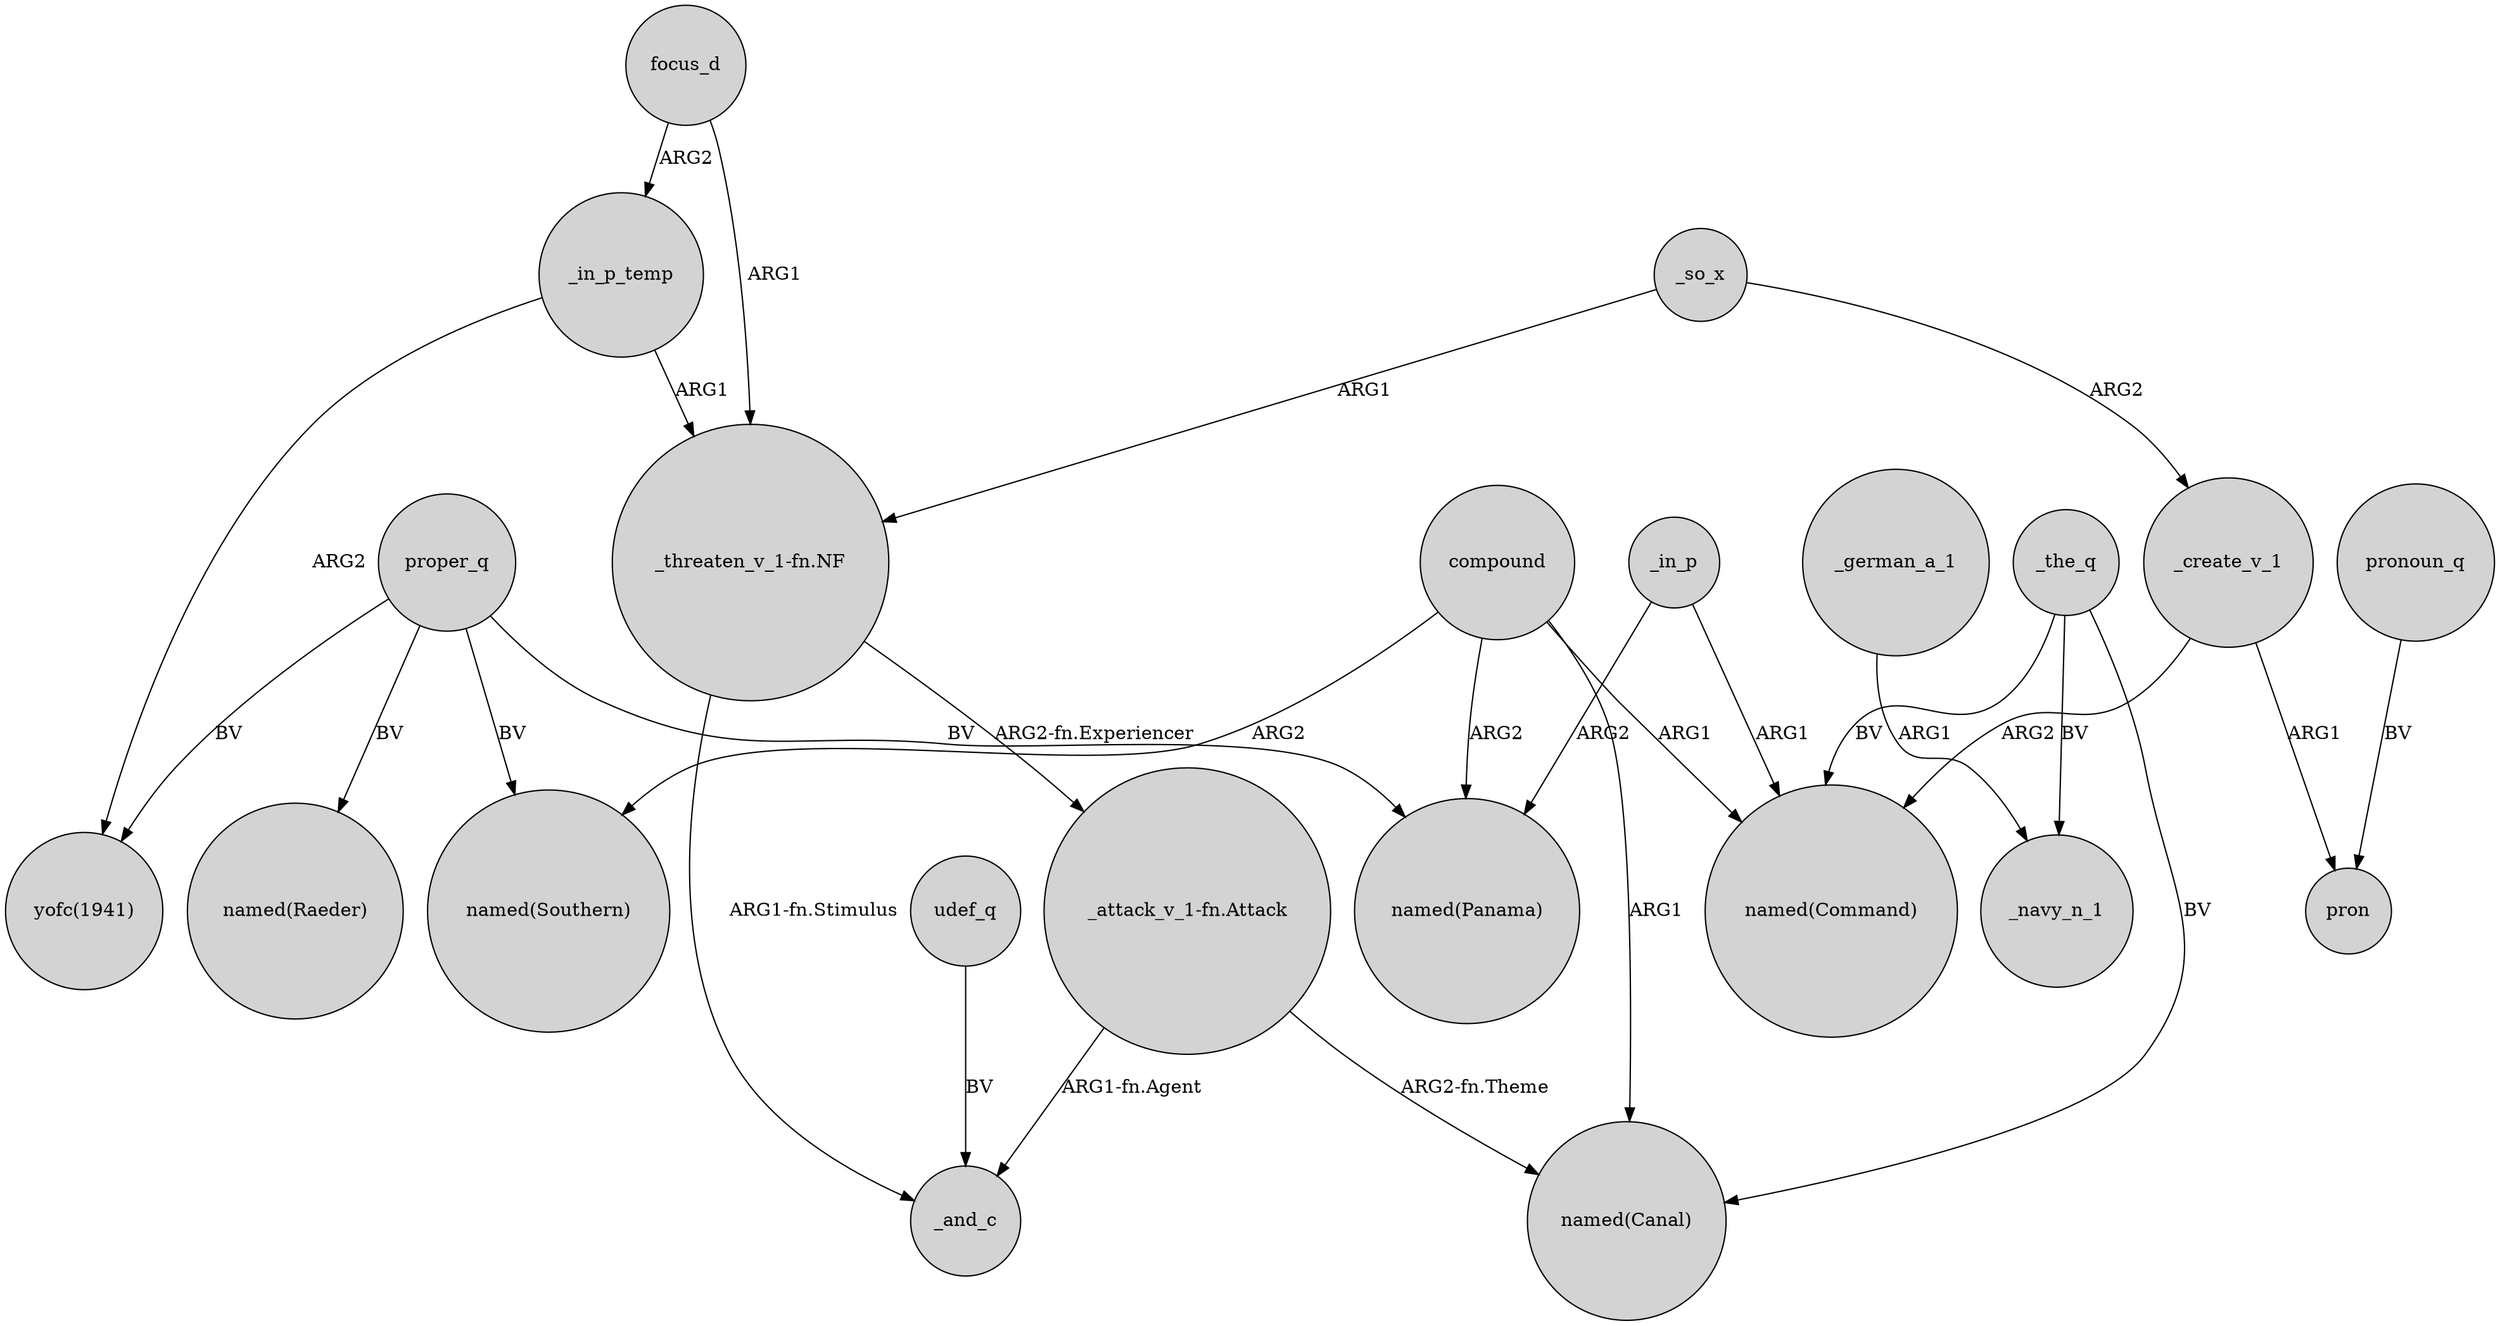 digraph {
	node [shape=circle style=filled]
	focus_d -> _in_p_temp [label=ARG2]
	_in_p_temp -> "yofc(1941)" [label=ARG2]
	proper_q -> "named(Raeder)" [label=BV]
	_german_a_1 -> _navy_n_1 [label=ARG1]
	"_attack_v_1-fn.Attack" -> "named(Canal)" [label="ARG2-fn.Theme"]
	compound -> "named(Southern)" [label=ARG2]
	"_threaten_v_1-fn.NF" -> "_attack_v_1-fn.Attack" [label="ARG2-fn.Experiencer"]
	_in_p -> "named(Panama)" [label=ARG2]
	proper_q -> "named(Panama)" [label=BV]
	_in_p_temp -> "_threaten_v_1-fn.NF" [label=ARG1]
	_the_q -> _navy_n_1 [label=BV]
	"_threaten_v_1-fn.NF" -> _and_c [label="ARG1-fn.Stimulus"]
	_so_x -> _create_v_1 [label=ARG2]
	pronoun_q -> pron [label=BV]
	proper_q -> "named(Southern)" [label=BV]
	compound -> "named(Panama)" [label=ARG2]
	_in_p -> "named(Command)" [label=ARG1]
	_the_q -> "named(Command)" [label=BV]
	focus_d -> "_threaten_v_1-fn.NF" [label=ARG1]
	_create_v_1 -> "named(Command)" [label=ARG2]
	_the_q -> "named(Canal)" [label=BV]
	proper_q -> "yofc(1941)" [label=BV]
	_create_v_1 -> pron [label=ARG1]
	"_attack_v_1-fn.Attack" -> _and_c [label="ARG1-fn.Agent"]
	_so_x -> "_threaten_v_1-fn.NF" [label=ARG1]
	compound -> "named(Canal)" [label=ARG1]
	udef_q -> _and_c [label=BV]
	compound -> "named(Command)" [label=ARG1]
}
